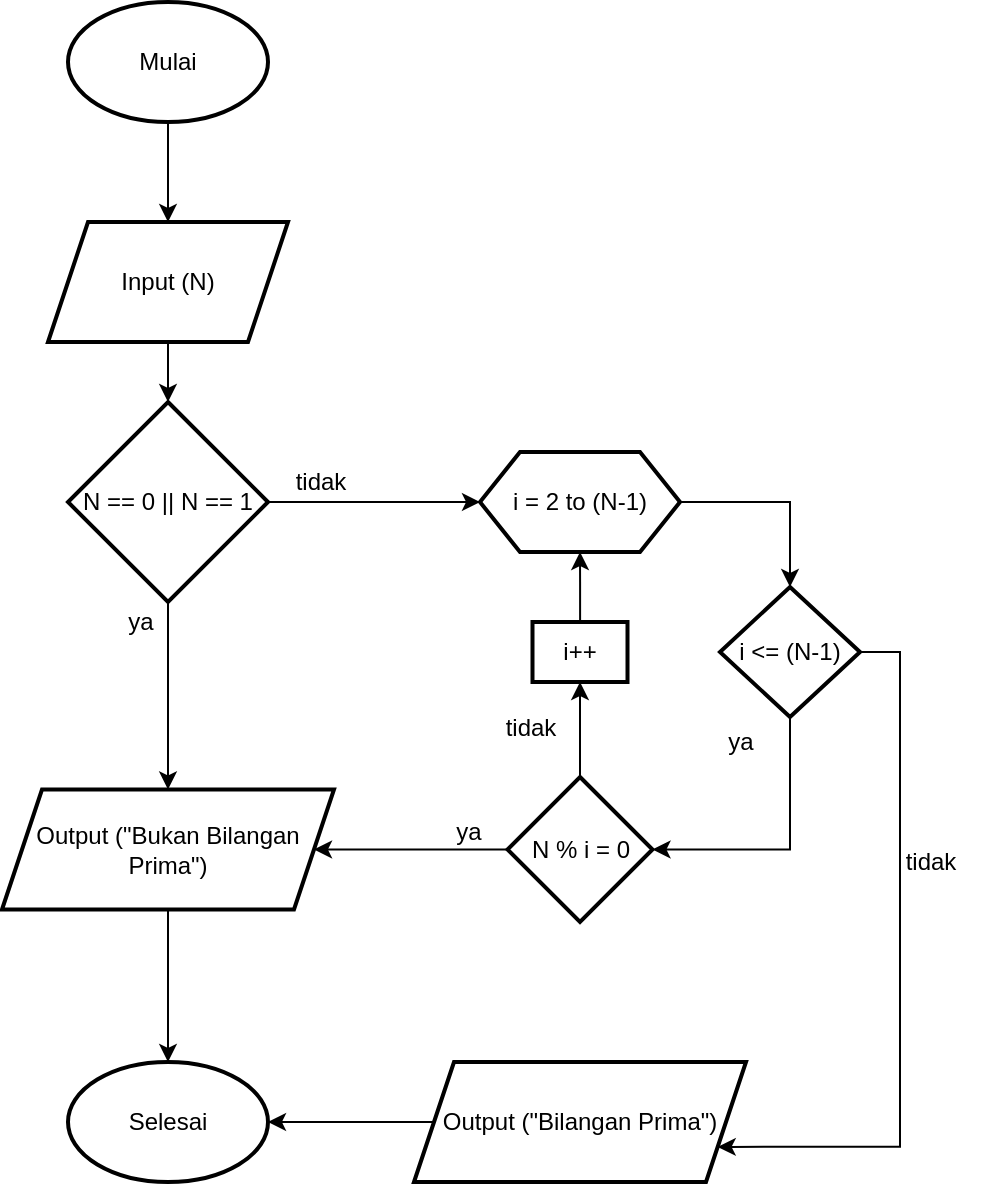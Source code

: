 <mxfile version="21.1.4" type="device" pages="3">
  <diagram id="BdVFiyys641aNaYM0nQa" name="Soal 1">
    <mxGraphModel dx="1050" dy="541" grid="1" gridSize="10" guides="1" tooltips="1" connect="1" arrows="1" fold="1" page="1" pageScale="1" pageWidth="827" pageHeight="1169" math="0" shadow="0">
      <root>
        <mxCell id="0" />
        <mxCell id="1" parent="0" />
        <mxCell id="rwCQ5bojTsEua2phLMib-1" value="" style="edgeStyle=orthogonalEdgeStyle;rounded=0;orthogonalLoop=1;jettySize=auto;html=1;" edge="1" parent="1" source="4cfuieiO_ebWDx_4-xT_-2" target="4cfuieiO_ebWDx_4-xT_-4">
          <mxGeometry relative="1" as="geometry" />
        </mxCell>
        <mxCell id="4cfuieiO_ebWDx_4-xT_-2" value="Mulai" style="strokeWidth=2;html=1;shape=mxgraph.flowchart.start_1;whiteSpace=wrap;" parent="1" vertex="1">
          <mxGeometry x="314" y="170" width="100" height="60" as="geometry" />
        </mxCell>
        <mxCell id="4cfuieiO_ebWDx_4-xT_-3" value="" style="edgeStyle=orthogonalEdgeStyle;rounded=0;orthogonalLoop=1;jettySize=auto;html=1;" parent="1" source="4cfuieiO_ebWDx_4-xT_-4" target="4cfuieiO_ebWDx_4-xT_-7" edge="1">
          <mxGeometry relative="1" as="geometry" />
        </mxCell>
        <mxCell id="4cfuieiO_ebWDx_4-xT_-4" value="Input (N)" style="shape=parallelogram;perimeter=parallelogramPerimeter;whiteSpace=wrap;html=1;fixedSize=1;strokeWidth=2;" parent="1" vertex="1">
          <mxGeometry x="304" y="280" width="120" height="60" as="geometry" />
        </mxCell>
        <mxCell id="4cfuieiO_ebWDx_4-xT_-5" value="" style="edgeStyle=orthogonalEdgeStyle;rounded=0;orthogonalLoop=1;jettySize=auto;html=1;" parent="1" source="4cfuieiO_ebWDx_4-xT_-7" target="4cfuieiO_ebWDx_4-xT_-9" edge="1">
          <mxGeometry relative="1" as="geometry" />
        </mxCell>
        <mxCell id="4cfuieiO_ebWDx_4-xT_-6" value="" style="edgeStyle=orthogonalEdgeStyle;rounded=0;orthogonalLoop=1;jettySize=auto;html=1;entryX=0;entryY=0.5;entryDx=0;entryDy=0;" parent="1" source="4cfuieiO_ebWDx_4-xT_-7" target="VRuPzgdQIS3DxP88_RjX-4" edge="1">
          <mxGeometry relative="1" as="geometry">
            <mxPoint x="500" y="420" as="targetPoint" />
          </mxGeometry>
        </mxCell>
        <mxCell id="4cfuieiO_ebWDx_4-xT_-7" value="N == 0 || N == 1" style="strokeWidth=2;html=1;shape=mxgraph.flowchart.decision;whiteSpace=wrap;" parent="1" vertex="1">
          <mxGeometry x="314" y="370" width="100" height="100" as="geometry" />
        </mxCell>
        <mxCell id="4cfuieiO_ebWDx_4-xT_-8" value="" style="edgeStyle=orthogonalEdgeStyle;rounded=0;orthogonalLoop=1;jettySize=auto;html=1;" parent="1" source="4cfuieiO_ebWDx_4-xT_-9" target="4cfuieiO_ebWDx_4-xT_-12" edge="1">
          <mxGeometry relative="1" as="geometry" />
        </mxCell>
        <mxCell id="4cfuieiO_ebWDx_4-xT_-9" value="Output (&quot;Bukan Bilangan Prima&quot;)" style="shape=parallelogram;perimeter=parallelogramPerimeter;whiteSpace=wrap;html=1;fixedSize=1;strokeWidth=2;" parent="1" vertex="1">
          <mxGeometry x="281" y="563.75" width="166" height="60" as="geometry" />
        </mxCell>
        <mxCell id="4cfuieiO_ebWDx_4-xT_-12" value="Selesai" style="strokeWidth=2;html=1;shape=mxgraph.flowchart.start_1;whiteSpace=wrap;" parent="1" vertex="1">
          <mxGeometry x="314" y="700" width="100" height="60" as="geometry" />
        </mxCell>
        <mxCell id="4cfuieiO_ebWDx_4-xT_-13" value="ya" style="text;html=1;align=center;verticalAlign=middle;resizable=0;points=[];autosize=1;strokeColor=none;fillColor=none;" parent="1" vertex="1">
          <mxGeometry x="330" y="465" width="40" height="30" as="geometry" />
        </mxCell>
        <mxCell id="4cfuieiO_ebWDx_4-xT_-14" value="tidak" style="text;html=1;align=center;verticalAlign=middle;resizable=0;points=[];autosize=1;strokeColor=none;fillColor=none;" parent="1" vertex="1">
          <mxGeometry x="415" y="395" width="50" height="30" as="geometry" />
        </mxCell>
        <mxCell id="VRuPzgdQIS3DxP88_RjX-13" value="" style="edgeStyle=orthogonalEdgeStyle;rounded=0;orthogonalLoop=1;jettySize=auto;html=1;" parent="1" source="VRuPzgdQIS3DxP88_RjX-4" target="VRuPzgdQIS3DxP88_RjX-7" edge="1">
          <mxGeometry relative="1" as="geometry" />
        </mxCell>
        <mxCell id="VRuPzgdQIS3DxP88_RjX-4" value="i = 2 to (N-1)" style="shape=hexagon;perimeter=hexagonPerimeter2;whiteSpace=wrap;html=1;fixedSize=1;strokeWidth=2;" parent="1" vertex="1">
          <mxGeometry x="520" y="395" width="100" height="50" as="geometry" />
        </mxCell>
        <mxCell id="VRuPzgdQIS3DxP88_RjX-20" value="" style="edgeStyle=orthogonalEdgeStyle;rounded=0;orthogonalLoop=1;jettySize=auto;html=1;" parent="1" source="VRuPzgdQIS3DxP88_RjX-5" target="VRuPzgdQIS3DxP88_RjX-19" edge="1">
          <mxGeometry relative="1" as="geometry" />
        </mxCell>
        <mxCell id="VRuPzgdQIS3DxP88_RjX-23" style="edgeStyle=orthogonalEdgeStyle;rounded=0;orthogonalLoop=1;jettySize=auto;html=1;entryX=1;entryY=0.5;entryDx=0;entryDy=0;" parent="1" source="VRuPzgdQIS3DxP88_RjX-5" target="4cfuieiO_ebWDx_4-xT_-9" edge="1">
          <mxGeometry relative="1" as="geometry" />
        </mxCell>
        <mxCell id="VRuPzgdQIS3DxP88_RjX-5" value="N % i = 0" style="strokeWidth=2;html=1;shape=mxgraph.flowchart.decision;whiteSpace=wrap;" parent="1" vertex="1">
          <mxGeometry x="533.75" y="557.5" width="72.5" height="72.5" as="geometry" />
        </mxCell>
        <mxCell id="VRuPzgdQIS3DxP88_RjX-26" style="edgeStyle=orthogonalEdgeStyle;rounded=0;orthogonalLoop=1;jettySize=auto;html=1;" parent="1" source="VRuPzgdQIS3DxP88_RjX-6" target="4cfuieiO_ebWDx_4-xT_-12" edge="1">
          <mxGeometry relative="1" as="geometry" />
        </mxCell>
        <mxCell id="VRuPzgdQIS3DxP88_RjX-6" value="Output (&quot;Bilangan Prima&quot;)" style="shape=parallelogram;perimeter=parallelogramPerimeter;whiteSpace=wrap;html=1;fixedSize=1;strokeWidth=2;" parent="1" vertex="1">
          <mxGeometry x="487" y="700" width="166" height="60" as="geometry" />
        </mxCell>
        <mxCell id="VRuPzgdQIS3DxP88_RjX-24" style="edgeStyle=orthogonalEdgeStyle;rounded=0;orthogonalLoop=1;jettySize=auto;html=1;exitX=0.5;exitY=1;exitDx=0;exitDy=0;exitPerimeter=0;entryX=1;entryY=0.5;entryDx=0;entryDy=0;entryPerimeter=0;" parent="1" source="VRuPzgdQIS3DxP88_RjX-7" target="VRuPzgdQIS3DxP88_RjX-5" edge="1">
          <mxGeometry relative="1" as="geometry" />
        </mxCell>
        <mxCell id="VRuPzgdQIS3DxP88_RjX-27" style="edgeStyle=orthogonalEdgeStyle;rounded=0;orthogonalLoop=1;jettySize=auto;html=1;entryX=1;entryY=0.75;entryDx=0;entryDy=0;" parent="1" source="VRuPzgdQIS3DxP88_RjX-7" target="VRuPzgdQIS3DxP88_RjX-6" edge="1">
          <mxGeometry relative="1" as="geometry">
            <Array as="points">
              <mxPoint x="730" y="495" />
              <mxPoint x="730" y="742" />
            </Array>
          </mxGeometry>
        </mxCell>
        <mxCell id="VRuPzgdQIS3DxP88_RjX-7" value="i &amp;lt;= (N-1)" style="strokeWidth=2;html=1;shape=mxgraph.flowchart.decision;whiteSpace=wrap;" parent="1" vertex="1">
          <mxGeometry x="640" y="462.5" width="70" height="65" as="geometry" />
        </mxCell>
        <mxCell id="VRuPzgdQIS3DxP88_RjX-16" value="ya" style="text;html=1;align=center;verticalAlign=middle;resizable=0;points=[];autosize=1;strokeColor=none;fillColor=none;" parent="1" vertex="1">
          <mxGeometry x="493.75" y="570" width="40" height="30" as="geometry" />
        </mxCell>
        <mxCell id="VRuPzgdQIS3DxP88_RjX-21" value="" style="edgeStyle=orthogonalEdgeStyle;rounded=0;orthogonalLoop=1;jettySize=auto;html=1;" parent="1" source="VRuPzgdQIS3DxP88_RjX-19" target="VRuPzgdQIS3DxP88_RjX-4" edge="1">
          <mxGeometry relative="1" as="geometry" />
        </mxCell>
        <mxCell id="VRuPzgdQIS3DxP88_RjX-19" value="i++" style="rounded=0;whiteSpace=wrap;html=1;strokeWidth=2;" parent="1" vertex="1">
          <mxGeometry x="546.25" y="480" width="47.5" height="30" as="geometry" />
        </mxCell>
        <mxCell id="VRuPzgdQIS3DxP88_RjX-22" value="tidak" style="text;html=1;align=center;verticalAlign=middle;resizable=0;points=[];autosize=1;strokeColor=none;fillColor=none;" parent="1" vertex="1">
          <mxGeometry x="520" y="517.5" width="50" height="30" as="geometry" />
        </mxCell>
        <mxCell id="VRuPzgdQIS3DxP88_RjX-25" value="ya" style="text;html=1;align=center;verticalAlign=middle;resizable=0;points=[];autosize=1;strokeColor=none;fillColor=none;" parent="1" vertex="1">
          <mxGeometry x="630" y="525" width="40" height="30" as="geometry" />
        </mxCell>
        <mxCell id="VRuPzgdQIS3DxP88_RjX-28" value="tidak" style="text;html=1;align=center;verticalAlign=middle;resizable=0;points=[];autosize=1;strokeColor=none;fillColor=none;" parent="1" vertex="1">
          <mxGeometry x="720" y="585" width="50" height="30" as="geometry" />
        </mxCell>
      </root>
    </mxGraphModel>
  </diagram>
  <diagram name="Soal 2" id="DpginUbkhVlZKTtjZTfC">
    <mxGraphModel dx="1050" dy="541" grid="1" gridSize="10" guides="1" tooltips="1" connect="1" arrows="1" fold="1" page="1" pageScale="1" pageWidth="827" pageHeight="1169" math="0" shadow="0">
      <root>
        <mxCell id="0" />
        <mxCell id="1" parent="0" />
        <mxCell id="J4iBYLUkBffQyGrZS7Oj-7" value="" style="edgeStyle=orthogonalEdgeStyle;rounded=0;orthogonalLoop=1;jettySize=auto;html=1;" edge="1" parent="1" source="FInUtN3p591Hj030y6xz-1" target="J4iBYLUkBffQyGrZS7Oj-1">
          <mxGeometry relative="1" as="geometry" />
        </mxCell>
        <mxCell id="FInUtN3p591Hj030y6xz-1" value="Mulai" style="strokeWidth=2;html=1;shape=mxgraph.flowchart.start_1;whiteSpace=wrap;" vertex="1" parent="1">
          <mxGeometry x="314" y="70" width="100" height="60" as="geometry" />
        </mxCell>
        <mxCell id="J4iBYLUkBffQyGrZS7Oj-8" value="" style="edgeStyle=orthogonalEdgeStyle;rounded=0;orthogonalLoop=1;jettySize=auto;html=1;" edge="1" parent="1" source="J4iBYLUkBffQyGrZS7Oj-1" target="J4iBYLUkBffQyGrZS7Oj-3">
          <mxGeometry relative="1" as="geometry" />
        </mxCell>
        <mxCell id="J4iBYLUkBffQyGrZS7Oj-1" value="Input (N)" style="shape=parallelogram;perimeter=parallelogramPerimeter;whiteSpace=wrap;html=1;fixedSize=1;strokeWidth=2;" vertex="1" parent="1">
          <mxGeometry x="304" y="170" width="120" height="60" as="geometry" />
        </mxCell>
        <mxCell id="J4iBYLUkBffQyGrZS7Oj-9" value="" style="edgeStyle=orthogonalEdgeStyle;rounded=0;orthogonalLoop=1;jettySize=auto;html=1;" edge="1" parent="1" source="J4iBYLUkBffQyGrZS7Oj-3" target="J4iBYLUkBffQyGrZS7Oj-4">
          <mxGeometry relative="1" as="geometry" />
        </mxCell>
        <mxCell id="J4iBYLUkBffQyGrZS7Oj-10" value="" style="edgeStyle=orthogonalEdgeStyle;rounded=0;orthogonalLoop=1;jettySize=auto;html=1;" edge="1" parent="1" source="J4iBYLUkBffQyGrZS7Oj-3" target="J4iBYLUkBffQyGrZS7Oj-5">
          <mxGeometry relative="1" as="geometry" />
        </mxCell>
        <mxCell id="J4iBYLUkBffQyGrZS7Oj-3" value="N % 7 == 0" style="strokeWidth=2;html=1;shape=mxgraph.flowchart.decision;whiteSpace=wrap;" vertex="1" parent="1">
          <mxGeometry x="314" y="260" width="100" height="100" as="geometry" />
        </mxCell>
        <mxCell id="J4iBYLUkBffQyGrZS7Oj-11" value="" style="edgeStyle=orthogonalEdgeStyle;rounded=0;orthogonalLoop=1;jettySize=auto;html=1;" edge="1" parent="1" source="J4iBYLUkBffQyGrZS7Oj-4" target="J4iBYLUkBffQyGrZS7Oj-6">
          <mxGeometry relative="1" as="geometry" />
        </mxCell>
        <mxCell id="J4iBYLUkBffQyGrZS7Oj-4" value="Output (&quot;Kelipatan 7&quot;)" style="shape=parallelogram;perimeter=parallelogramPerimeter;whiteSpace=wrap;html=1;fixedSize=1;strokeWidth=2;" vertex="1" parent="1">
          <mxGeometry x="281" y="400" width="166" height="60" as="geometry" />
        </mxCell>
        <mxCell id="J4iBYLUkBffQyGrZS7Oj-12" style="edgeStyle=orthogonalEdgeStyle;rounded=0;orthogonalLoop=1;jettySize=auto;html=1;entryX=1;entryY=0.5;entryDx=0;entryDy=0;entryPerimeter=0;" edge="1" parent="1" source="J4iBYLUkBffQyGrZS7Oj-5" target="J4iBYLUkBffQyGrZS7Oj-6">
          <mxGeometry relative="1" as="geometry">
            <Array as="points">
              <mxPoint x="570" y="530" />
            </Array>
          </mxGeometry>
        </mxCell>
        <mxCell id="J4iBYLUkBffQyGrZS7Oj-5" value="Output (&quot;Bukan Kelipatan 7&quot;)" style="shape=parallelogram;perimeter=parallelogramPerimeter;whiteSpace=wrap;html=1;fixedSize=1;strokeWidth=2;" vertex="1" parent="1">
          <mxGeometry x="490" y="280" width="190" height="60" as="geometry" />
        </mxCell>
        <mxCell id="J4iBYLUkBffQyGrZS7Oj-6" value="Selesai" style="strokeWidth=2;html=1;shape=mxgraph.flowchart.start_1;whiteSpace=wrap;" vertex="1" parent="1">
          <mxGeometry x="314" y="500" width="100" height="60" as="geometry" />
        </mxCell>
        <mxCell id="J4iBYLUkBffQyGrZS7Oj-13" value="ya" style="text;html=1;align=center;verticalAlign=middle;resizable=0;points=[];autosize=1;strokeColor=none;fillColor=none;" vertex="1" parent="1">
          <mxGeometry x="330" y="355" width="40" height="30" as="geometry" />
        </mxCell>
        <mxCell id="J4iBYLUkBffQyGrZS7Oj-14" value="tidak" style="text;html=1;align=center;verticalAlign=middle;resizable=0;points=[];autosize=1;strokeColor=none;fillColor=none;" vertex="1" parent="1">
          <mxGeometry x="415" y="285" width="50" height="30" as="geometry" />
        </mxCell>
      </root>
    </mxGraphModel>
  </diagram>
  <diagram id="SARw_Kcw7aM6muSDDsZ2" name="Soal 3">
    <mxGraphModel dx="1050" dy="541" grid="1" gridSize="10" guides="1" tooltips="1" connect="1" arrows="1" fold="1" page="1" pageScale="1" pageWidth="827" pageHeight="1169" math="0" shadow="0">
      <root>
        <mxCell id="0" />
        <mxCell id="1" parent="0" />
        <mxCell id="Y3riL8lJjIkqrQNlyFGT-10" value="" style="edgeStyle=orthogonalEdgeStyle;rounded=0;orthogonalLoop=1;jettySize=auto;html=1;" edge="1" parent="1" source="Y3riL8lJjIkqrQNlyFGT-3" target="Y3riL8lJjIkqrQNlyFGT-4">
          <mxGeometry relative="1" as="geometry" />
        </mxCell>
        <mxCell id="Y3riL8lJjIkqrQNlyFGT-3" value="Mulai" style="strokeWidth=2;html=1;shape=mxgraph.flowchart.start_1;whiteSpace=wrap;" vertex="1" parent="1">
          <mxGeometry x="314" y="70" width="100" height="60" as="geometry" />
        </mxCell>
        <mxCell id="Y3riL8lJjIkqrQNlyFGT-11" value="" style="edgeStyle=orthogonalEdgeStyle;rounded=0;orthogonalLoop=1;jettySize=auto;html=1;" edge="1" parent="1" source="Y3riL8lJjIkqrQNlyFGT-4" target="Y3riL8lJjIkqrQNlyFGT-5">
          <mxGeometry relative="1" as="geometry" />
        </mxCell>
        <mxCell id="Y3riL8lJjIkqrQNlyFGT-4" value="Input (A,B,T)" style="shape=parallelogram;perimeter=parallelogramPerimeter;whiteSpace=wrap;html=1;fixedSize=1;strokeWidth=2;" vertex="1" parent="1">
          <mxGeometry x="304" y="170" width="120" height="60" as="geometry" />
        </mxCell>
        <mxCell id="Y3riL8lJjIkqrQNlyFGT-12" value="" style="edgeStyle=orthogonalEdgeStyle;rounded=0;orthogonalLoop=1;jettySize=auto;html=1;" edge="1" parent="1" source="Y3riL8lJjIkqrQNlyFGT-5" target="Y3riL8lJjIkqrQNlyFGT-6">
          <mxGeometry relative="1" as="geometry" />
        </mxCell>
        <mxCell id="Y3riL8lJjIkqrQNlyFGT-5" value="L=((A+B)*T)/2" style="rounded=0;whiteSpace=wrap;html=1;strokeWidth=2;" vertex="1" parent="1">
          <mxGeometry x="304" y="260" width="120" height="60" as="geometry" />
        </mxCell>
        <mxCell id="Y3riL8lJjIkqrQNlyFGT-13" value="" style="edgeStyle=orthogonalEdgeStyle;rounded=0;orthogonalLoop=1;jettySize=auto;html=1;" edge="1" parent="1" source="Y3riL8lJjIkqrQNlyFGT-6" target="Y3riL8lJjIkqrQNlyFGT-7">
          <mxGeometry relative="1" as="geometry" />
        </mxCell>
        <mxCell id="Y3riL8lJjIkqrQNlyFGT-6" value="Output (L)" style="shape=parallelogram;perimeter=parallelogramPerimeter;whiteSpace=wrap;html=1;fixedSize=1;strokeWidth=2;" vertex="1" parent="1">
          <mxGeometry x="304" y="350" width="120" height="60" as="geometry" />
        </mxCell>
        <mxCell id="Y3riL8lJjIkqrQNlyFGT-7" value="Selesai" style="strokeWidth=2;html=1;shape=mxgraph.flowchart.start_1;whiteSpace=wrap;" vertex="1" parent="1">
          <mxGeometry x="314" y="440" width="100" height="60" as="geometry" />
        </mxCell>
      </root>
    </mxGraphModel>
  </diagram>
</mxfile>
